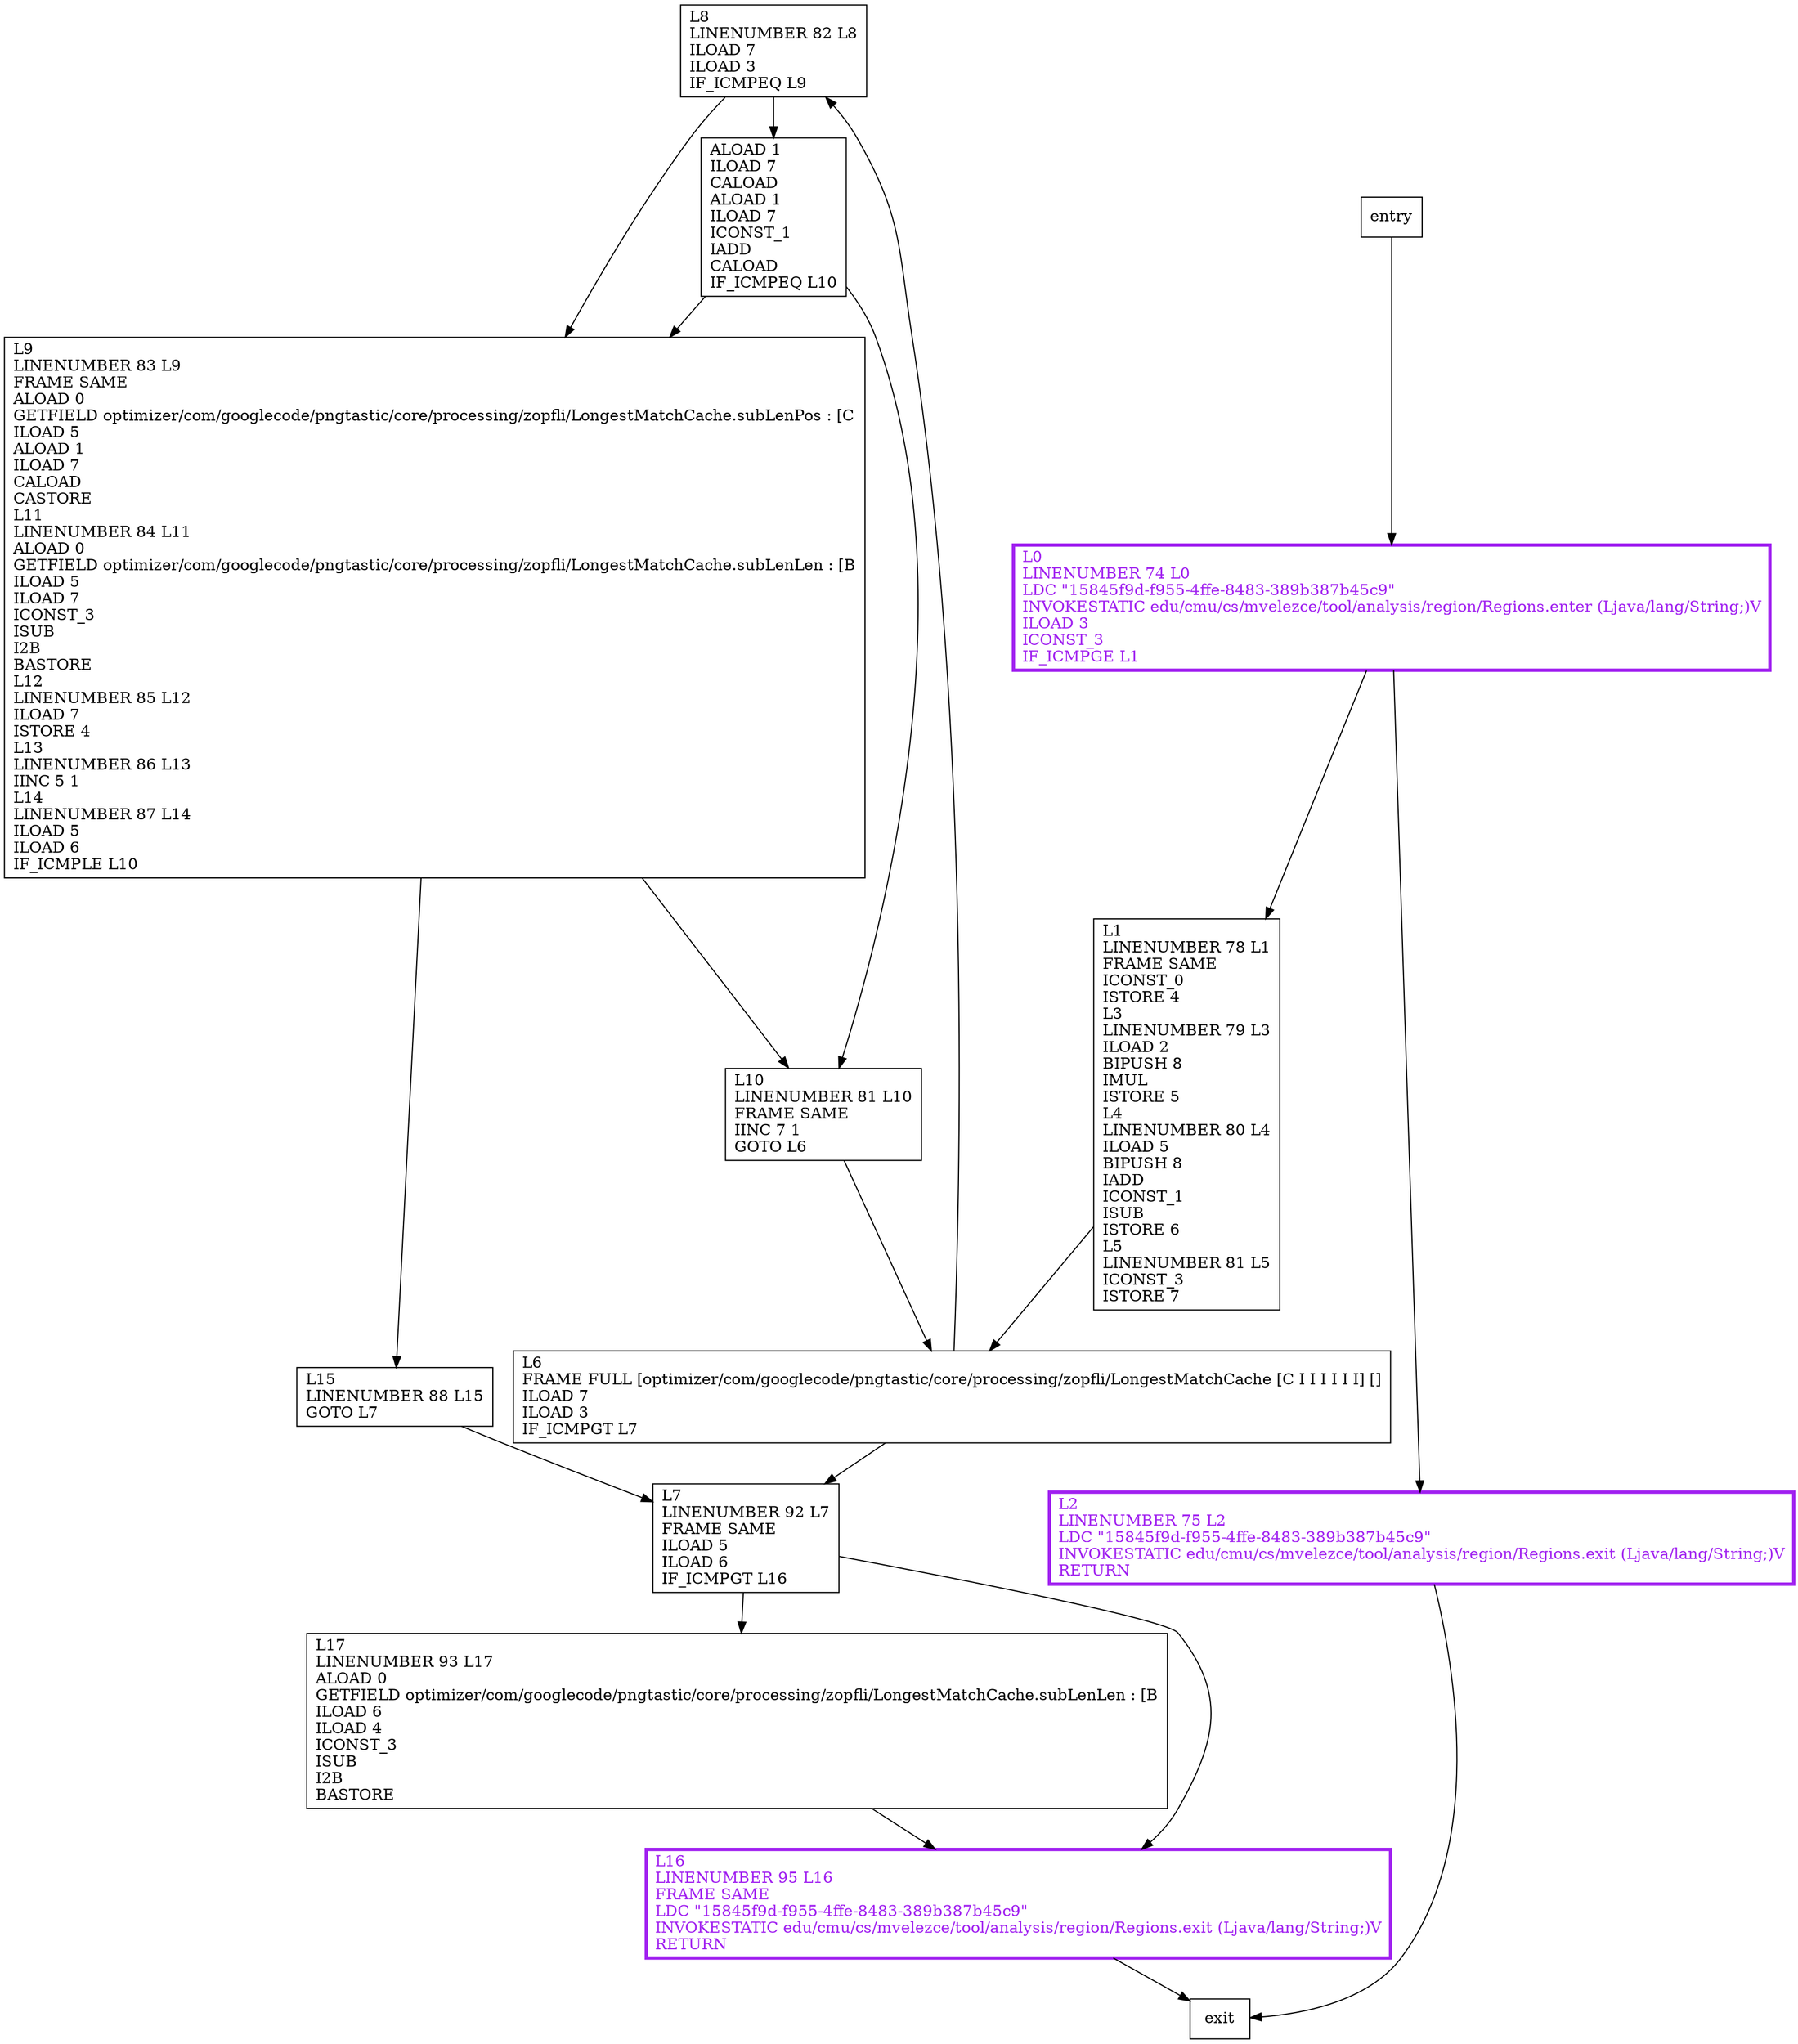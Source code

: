 digraph subLenToCache {
node [shape=record];
2039532883 [label="L8\lLINENUMBER 82 L8\lILOAD 7\lILOAD 3\lIF_ICMPEQ L9\l"];
248375856 [label="L17\lLINENUMBER 93 L17\lALOAD 0\lGETFIELD optimizer/com/googlecode/pngtastic/core/processing/zopfli/LongestMatchCache.subLenLen : [B\lILOAD 6\lILOAD 4\lICONST_3\lISUB\lI2B\lBASTORE\l"];
2088459900 [label="L15\lLINENUMBER 88 L15\lGOTO L7\l"];
1001324597 [label="ALOAD 1\lILOAD 7\lCALOAD\lALOAD 1\lILOAD 7\lICONST_1\lIADD\lCALOAD\lIF_ICMPEQ L10\l"];
1616170413 [label="L1\lLINENUMBER 78 L1\lFRAME SAME\lICONST_0\lISTORE 4\lL3\lLINENUMBER 79 L3\lILOAD 2\lBIPUSH 8\lIMUL\lISTORE 5\lL4\lLINENUMBER 80 L4\lILOAD 5\lBIPUSH 8\lIADD\lICONST_1\lISUB\lISTORE 6\lL5\lLINENUMBER 81 L5\lICONST_3\lISTORE 7\l"];
1261039036 [label="L2\lLINENUMBER 75 L2\lLDC \"15845f9d-f955-4ffe-8483-389b387b45c9\"\lINVOKESTATIC edu/cmu/cs/mvelezce/tool/analysis/region/Regions.exit (Ljava/lang/String;)V\lRETURN\l"];
1064263273 [label="L9\lLINENUMBER 83 L9\lFRAME SAME\lALOAD 0\lGETFIELD optimizer/com/googlecode/pngtastic/core/processing/zopfli/LongestMatchCache.subLenPos : [C\lILOAD 5\lALOAD 1\lILOAD 7\lCALOAD\lCASTORE\lL11\lLINENUMBER 84 L11\lALOAD 0\lGETFIELD optimizer/com/googlecode/pngtastic/core/processing/zopfli/LongestMatchCache.subLenLen : [B\lILOAD 5\lILOAD 7\lICONST_3\lISUB\lI2B\lBASTORE\lL12\lLINENUMBER 85 L12\lILOAD 7\lISTORE 4\lL13\lLINENUMBER 86 L13\lIINC 5 1\lL14\lLINENUMBER 87 L14\lILOAD 5\lILOAD 6\lIF_ICMPLE L10\l"];
290276917 [label="L0\lLINENUMBER 74 L0\lLDC \"15845f9d-f955-4ffe-8483-389b387b45c9\"\lINVOKESTATIC edu/cmu/cs/mvelezce/tool/analysis/region/Regions.enter (Ljava/lang/String;)V\lILOAD 3\lICONST_3\lIF_ICMPGE L1\l"];
958585740 [label="L6\lFRAME FULL [optimizer/com/googlecode/pngtastic/core/processing/zopfli/LongestMatchCache [C I I I I I I] []\lILOAD 7\lILOAD 3\lIF_ICMPGT L7\l"];
43474906 [label="L7\lLINENUMBER 92 L7\lFRAME SAME\lILOAD 5\lILOAD 6\lIF_ICMPGT L16\l"];
2060438069 [label="L16\lLINENUMBER 95 L16\lFRAME SAME\lLDC \"15845f9d-f955-4ffe-8483-389b387b45c9\"\lINVOKESTATIC edu/cmu/cs/mvelezce/tool/analysis/region/Regions.exit (Ljava/lang/String;)V\lRETURN\l"];
58646805 [label="L10\lLINENUMBER 81 L10\lFRAME SAME\lIINC 7 1\lGOTO L6\l"];
entry;
exit;
2039532883 -> 1001324597;
2039532883 -> 1064263273;
248375856 -> 2060438069;
290276917 -> 1616170413;
290276917 -> 1261039036;
958585740 -> 2039532883;
958585740 -> 43474906;
2060438069 -> exit;
entry -> 290276917;
2088459900 -> 43474906;
1001324597 -> 1064263273;
1001324597 -> 58646805;
1616170413 -> 958585740;
1261039036 -> exit;
1064263273 -> 2088459900;
1064263273 -> 58646805;
43474906 -> 248375856;
43474906 -> 2060438069;
58646805 -> 958585740;
1261039036[fontcolor="purple", penwidth=3, color="purple"];
290276917[fontcolor="purple", penwidth=3, color="purple"];
2060438069[fontcolor="purple", penwidth=3, color="purple"];
}
